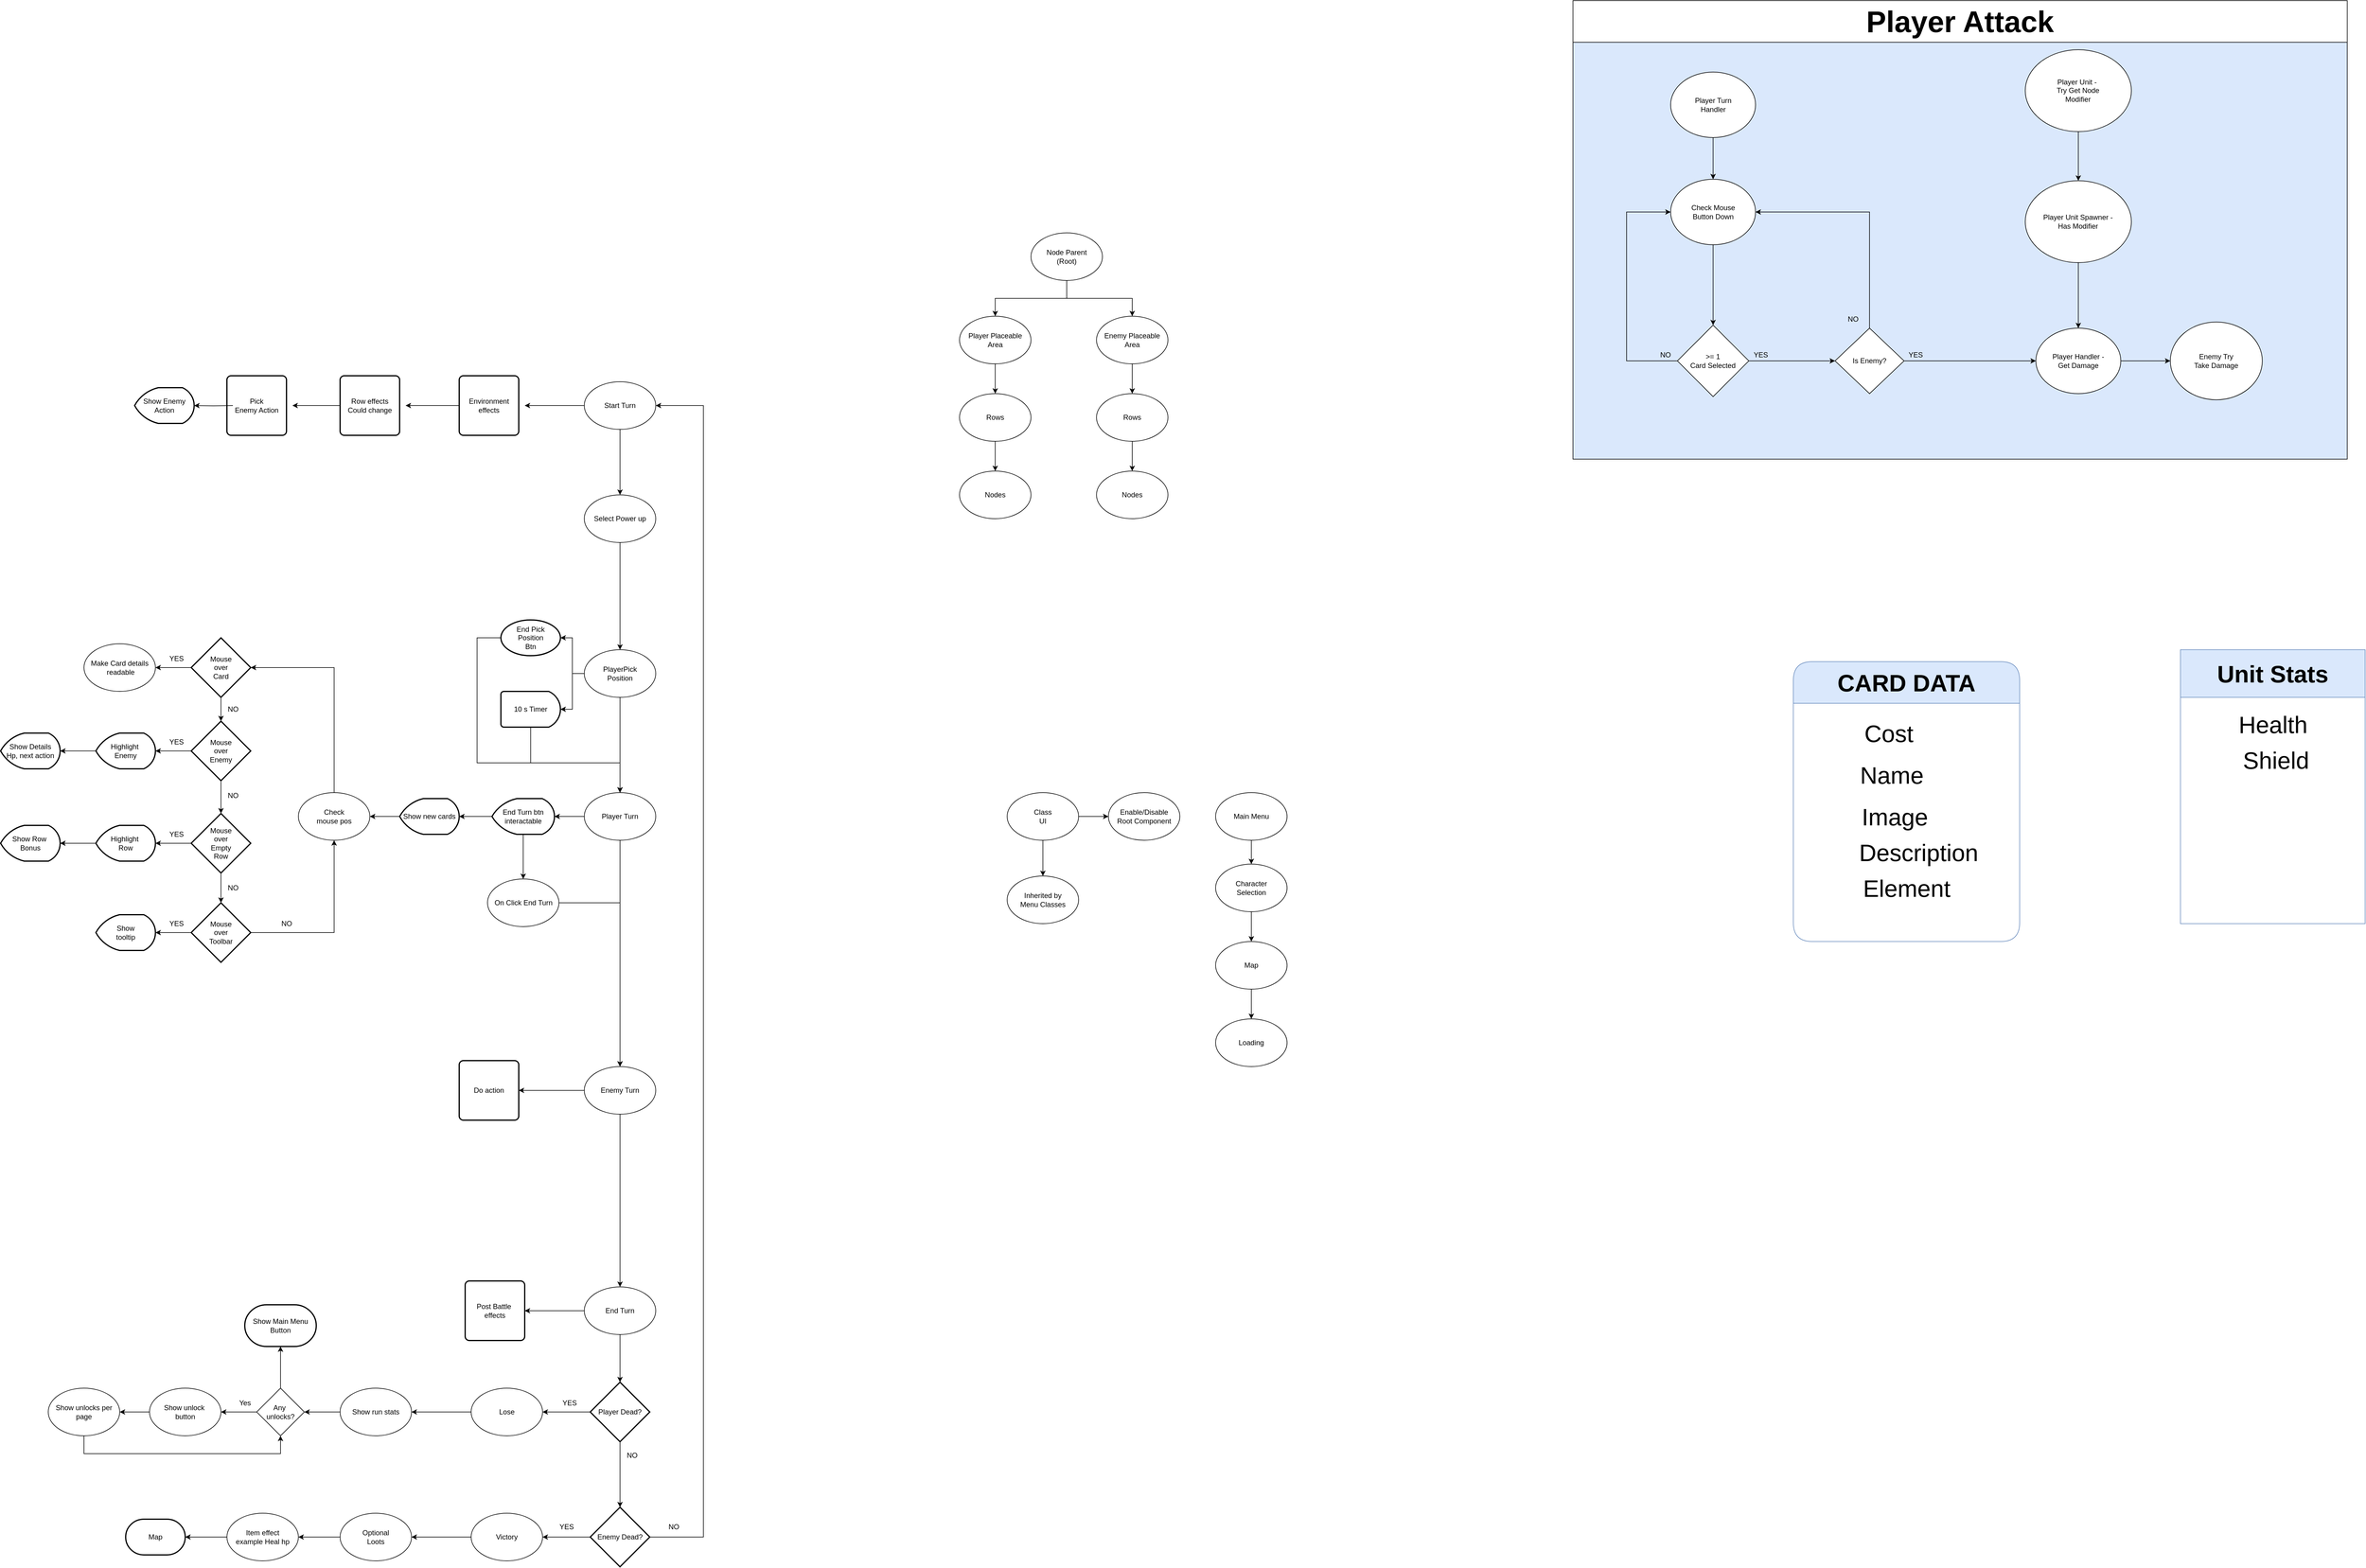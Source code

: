 <mxfile version="26.2.9">
  <diagram name="Page-1" id="uYaT6Kv0SU_o9kPGwDmr">
    <mxGraphModel dx="2922" dy="3272" grid="1" gridSize="10" guides="1" tooltips="1" connect="1" arrows="1" fold="1" page="1" pageScale="1" pageWidth="850" pageHeight="1100" math="0" shadow="0">
      <root>
        <mxCell id="0" />
        <mxCell id="1" parent="0" />
        <mxCell id="bbZ6ZN18grUARAi-AjBU-4" style="edgeStyle=orthogonalEdgeStyle;rounded=0;orthogonalLoop=1;jettySize=auto;html=1;entryX=0.5;entryY=0;entryDx=0;entryDy=0;" parent="1" source="OS3mKAPkZy1OICuxcwNQ-1" target="OS3mKAPkZy1OICuxcwNQ-2" edge="1">
          <mxGeometry relative="1" as="geometry" />
        </mxCell>
        <mxCell id="OS3mKAPkZy1OICuxcwNQ-1" value="Select Power up" style="ellipse;whiteSpace=wrap;html=1;" parent="1" vertex="1">
          <mxGeometry x="230" y="-440" width="120" height="80" as="geometry" />
        </mxCell>
        <mxCell id="bbZ6ZN18grUARAi-AjBU-2" style="edgeStyle=orthogonalEdgeStyle;rounded=0;orthogonalLoop=1;jettySize=auto;html=1;" parent="1" source="OS3mKAPkZy1OICuxcwNQ-2" target="OS3mKAPkZy1OICuxcwNQ-5" edge="1">
          <mxGeometry relative="1" as="geometry" />
        </mxCell>
        <mxCell id="OS3mKAPkZy1OICuxcwNQ-2" value="PlayerPick&lt;div&gt;Position&lt;/div&gt;" style="ellipse;whiteSpace=wrap;html=1;" parent="1" vertex="1">
          <mxGeometry x="230" y="-180" width="120" height="80" as="geometry" />
        </mxCell>
        <mxCell id="t4_ijsETieM0t6LIqUsj-41" style="edgeStyle=orthogonalEdgeStyle;rounded=0;orthogonalLoop=1;jettySize=auto;html=1;entryX=1;entryY=0.5;entryDx=0;entryDy=0;" parent="1" source="OS3mKAPkZy1OICuxcwNQ-4" edge="1">
          <mxGeometry relative="1" as="geometry">
            <mxPoint x="130" y="-590" as="targetPoint" />
          </mxGeometry>
        </mxCell>
        <mxCell id="t4_ijsETieM0t6LIqUsj-69" style="edgeStyle=orthogonalEdgeStyle;rounded=0;orthogonalLoop=1;jettySize=auto;html=1;entryX=0.5;entryY=0;entryDx=0;entryDy=0;" parent="1" source="OS3mKAPkZy1OICuxcwNQ-4" target="OS3mKAPkZy1OICuxcwNQ-1" edge="1">
          <mxGeometry relative="1" as="geometry" />
        </mxCell>
        <mxCell id="OS3mKAPkZy1OICuxcwNQ-4" value="Start Turn" style="ellipse;whiteSpace=wrap;html=1;" parent="1" vertex="1">
          <mxGeometry x="230" y="-630" width="120" height="80" as="geometry" />
        </mxCell>
        <mxCell id="OS3mKAPkZy1OICuxcwNQ-9" style="edgeStyle=orthogonalEdgeStyle;rounded=0;orthogonalLoop=1;jettySize=auto;html=1;entryX=0.5;entryY=0;entryDx=0;entryDy=0;" parent="1" source="OS3mKAPkZy1OICuxcwNQ-5" target="OS3mKAPkZy1OICuxcwNQ-8" edge="1">
          <mxGeometry relative="1" as="geometry" />
        </mxCell>
        <mxCell id="OS3mKAPkZy1OICuxcwNQ-5" value="Player Turn" style="ellipse;whiteSpace=wrap;html=1;" parent="1" vertex="1">
          <mxGeometry x="230" y="60" width="120" height="80" as="geometry" />
        </mxCell>
        <mxCell id="OS3mKAPkZy1OICuxcwNQ-11" style="edgeStyle=orthogonalEdgeStyle;rounded=0;orthogonalLoop=1;jettySize=auto;html=1;entryX=0.5;entryY=0;entryDx=0;entryDy=0;" parent="1" source="OS3mKAPkZy1OICuxcwNQ-8" target="OS3mKAPkZy1OICuxcwNQ-10" edge="1">
          <mxGeometry relative="1" as="geometry" />
        </mxCell>
        <mxCell id="t4_ijsETieM0t6LIqUsj-39" style="edgeStyle=orthogonalEdgeStyle;rounded=0;orthogonalLoop=1;jettySize=auto;html=1;entryX=1;entryY=0.5;entryDx=0;entryDy=0;" parent="1" source="OS3mKAPkZy1OICuxcwNQ-8" target="t4_ijsETieM0t6LIqUsj-38" edge="1">
          <mxGeometry relative="1" as="geometry" />
        </mxCell>
        <mxCell id="OS3mKAPkZy1OICuxcwNQ-8" value="Enemy Turn" style="ellipse;whiteSpace=wrap;html=1;" parent="1" vertex="1">
          <mxGeometry x="230" y="520" width="120" height="80" as="geometry" />
        </mxCell>
        <mxCell id="OS3mKAPkZy1OICuxcwNQ-13" style="edgeStyle=orthogonalEdgeStyle;rounded=0;orthogonalLoop=1;jettySize=auto;html=1;" parent="1" source="OS3mKAPkZy1OICuxcwNQ-10" target="OS3mKAPkZy1OICuxcwNQ-12" edge="1">
          <mxGeometry relative="1" as="geometry" />
        </mxCell>
        <mxCell id="t4_ijsETieM0t6LIqUsj-37" style="edgeStyle=orthogonalEdgeStyle;rounded=0;orthogonalLoop=1;jettySize=auto;html=1;" parent="1" source="OS3mKAPkZy1OICuxcwNQ-10" target="t4_ijsETieM0t6LIqUsj-36" edge="1">
          <mxGeometry relative="1" as="geometry" />
        </mxCell>
        <mxCell id="OS3mKAPkZy1OICuxcwNQ-10" value="End Turn" style="ellipse;whiteSpace=wrap;html=1;" parent="1" vertex="1">
          <mxGeometry x="230" y="890" width="120" height="80" as="geometry" />
        </mxCell>
        <mxCell id="OS3mKAPkZy1OICuxcwNQ-15" style="edgeStyle=orthogonalEdgeStyle;rounded=0;orthogonalLoop=1;jettySize=auto;html=1;" parent="1" source="OS3mKAPkZy1OICuxcwNQ-12" target="OS3mKAPkZy1OICuxcwNQ-14" edge="1">
          <mxGeometry relative="1" as="geometry" />
        </mxCell>
        <mxCell id="OS3mKAPkZy1OICuxcwNQ-12" value="Player Dead?" style="strokeWidth=2;html=1;shape=mxgraph.flowchart.decision;whiteSpace=wrap;" parent="1" vertex="1">
          <mxGeometry x="240" y="1050" width="100" height="100" as="geometry" />
        </mxCell>
        <mxCell id="QmYlwwuaD85ARAM7p4Gj-2" style="edgeStyle=orthogonalEdgeStyle;rounded=0;orthogonalLoop=1;jettySize=auto;html=1;entryX=1;entryY=0.5;entryDx=0;entryDy=0;" parent="1" source="OS3mKAPkZy1OICuxcwNQ-14" target="QmYlwwuaD85ARAM7p4Gj-1" edge="1">
          <mxGeometry relative="1" as="geometry" />
        </mxCell>
        <mxCell id="OS3mKAPkZy1OICuxcwNQ-14" value="Lose" style="ellipse;whiteSpace=wrap;html=1;" parent="1" vertex="1">
          <mxGeometry x="40" y="1060" width="120" height="80" as="geometry" />
        </mxCell>
        <mxCell id="OS3mKAPkZy1OICuxcwNQ-16" value="YES" style="text;html=1;align=center;verticalAlign=middle;resizable=0;points=[];autosize=1;strokeColor=none;fillColor=none;" parent="1" vertex="1">
          <mxGeometry x="180" y="1070" width="50" height="30" as="geometry" />
        </mxCell>
        <mxCell id="OS3mKAPkZy1OICuxcwNQ-20" style="edgeStyle=orthogonalEdgeStyle;rounded=0;orthogonalLoop=1;jettySize=auto;html=1;exitX=0;exitY=0.5;exitDx=0;exitDy=0;exitPerimeter=0;entryX=1;entryY=0.5;entryDx=0;entryDy=0;" parent="1" source="OS3mKAPkZy1OICuxcwNQ-18" target="OS3mKAPkZy1OICuxcwNQ-19" edge="1">
          <mxGeometry relative="1" as="geometry" />
        </mxCell>
        <mxCell id="bbZ6ZN18grUARAi-AjBU-6" style="edgeStyle=orthogonalEdgeStyle;rounded=0;orthogonalLoop=1;jettySize=auto;html=1;entryX=1;entryY=0.5;entryDx=0;entryDy=0;" parent="1" source="OS3mKAPkZy1OICuxcwNQ-18" target="OS3mKAPkZy1OICuxcwNQ-4" edge="1">
          <mxGeometry relative="1" as="geometry">
            <Array as="points">
              <mxPoint x="430" y="1310" />
              <mxPoint x="430" y="-590" />
            </Array>
          </mxGeometry>
        </mxCell>
        <mxCell id="OS3mKAPkZy1OICuxcwNQ-18" value="Enemy Dead?" style="strokeWidth=2;html=1;shape=mxgraph.flowchart.decision;whiteSpace=wrap;" parent="1" vertex="1">
          <mxGeometry x="240" y="1260" width="100" height="100" as="geometry" />
        </mxCell>
        <mxCell id="id3f2C6Toix-JOWdeI2l-3" style="edgeStyle=orthogonalEdgeStyle;rounded=0;orthogonalLoop=1;jettySize=auto;html=1;entryX=1;entryY=0.5;entryDx=0;entryDy=0;" parent="1" source="OS3mKAPkZy1OICuxcwNQ-19" target="id3f2C6Toix-JOWdeI2l-1" edge="1">
          <mxGeometry relative="1" as="geometry" />
        </mxCell>
        <mxCell id="OS3mKAPkZy1OICuxcwNQ-19" value="Victory" style="ellipse;whiteSpace=wrap;html=1;" parent="1" vertex="1">
          <mxGeometry x="40" y="1270" width="120" height="80" as="geometry" />
        </mxCell>
        <mxCell id="OS3mKAPkZy1OICuxcwNQ-21" value="YES" style="text;html=1;align=center;verticalAlign=middle;resizable=0;points=[];autosize=1;strokeColor=none;fillColor=none;" parent="1" vertex="1">
          <mxGeometry x="175" y="1278" width="50" height="30" as="geometry" />
        </mxCell>
        <mxCell id="OS3mKAPkZy1OICuxcwNQ-22" style="edgeStyle=orthogonalEdgeStyle;rounded=0;orthogonalLoop=1;jettySize=auto;html=1;entryX=0.5;entryY=0;entryDx=0;entryDy=0;entryPerimeter=0;" parent="1" source="OS3mKAPkZy1OICuxcwNQ-12" target="OS3mKAPkZy1OICuxcwNQ-18" edge="1">
          <mxGeometry relative="1" as="geometry" />
        </mxCell>
        <mxCell id="OS3mKAPkZy1OICuxcwNQ-23" value="NO" style="text;html=1;align=center;verticalAlign=middle;resizable=0;points=[];autosize=1;strokeColor=none;fillColor=none;" parent="1" vertex="1">
          <mxGeometry x="290" y="1158" width="40" height="30" as="geometry" />
        </mxCell>
        <mxCell id="OS3mKAPkZy1OICuxcwNQ-25" value="NO" style="text;html=1;align=center;verticalAlign=middle;resizable=0;points=[];autosize=1;strokeColor=none;fillColor=none;" parent="1" vertex="1">
          <mxGeometry x="360" y="1278" width="40" height="30" as="geometry" />
        </mxCell>
        <mxCell id="QmYlwwuaD85ARAM7p4Gj-4" style="edgeStyle=orthogonalEdgeStyle;rounded=0;orthogonalLoop=1;jettySize=auto;html=1;entryX=1;entryY=0.5;entryDx=0;entryDy=0;" parent="1" source="QmYlwwuaD85ARAM7p4Gj-1" target="QmYlwwuaD85ARAM7p4Gj-3" edge="1">
          <mxGeometry relative="1" as="geometry" />
        </mxCell>
        <mxCell id="QmYlwwuaD85ARAM7p4Gj-1" value="Show run stats" style="ellipse;whiteSpace=wrap;html=1;" parent="1" vertex="1">
          <mxGeometry x="-180" y="1060" width="120" height="80" as="geometry" />
        </mxCell>
        <mxCell id="QmYlwwuaD85ARAM7p4Gj-9" style="edgeStyle=orthogonalEdgeStyle;rounded=0;orthogonalLoop=1;jettySize=auto;html=1;entryX=1;entryY=0.5;entryDx=0;entryDy=0;" parent="1" source="QmYlwwuaD85ARAM7p4Gj-3" target="QmYlwwuaD85ARAM7p4Gj-8" edge="1">
          <mxGeometry relative="1" as="geometry" />
        </mxCell>
        <mxCell id="QmYlwwuaD85ARAM7p4Gj-3" value="Any&amp;nbsp;&lt;div&gt;unlocks?&lt;/div&gt;" style="rhombus;whiteSpace=wrap;html=1;" parent="1" vertex="1">
          <mxGeometry x="-320" y="1060" width="80" height="80" as="geometry" />
        </mxCell>
        <mxCell id="QmYlwwuaD85ARAM7p4Gj-11" style="edgeStyle=orthogonalEdgeStyle;rounded=0;orthogonalLoop=1;jettySize=auto;html=1;" parent="1" source="QmYlwwuaD85ARAM7p4Gj-8" target="QmYlwwuaD85ARAM7p4Gj-10" edge="1">
          <mxGeometry relative="1" as="geometry" />
        </mxCell>
        <mxCell id="QmYlwwuaD85ARAM7p4Gj-8" value="Show unlock&amp;nbsp;&lt;div&gt;button&lt;/div&gt;" style="ellipse;whiteSpace=wrap;html=1;" parent="1" vertex="1">
          <mxGeometry x="-500" y="1060" width="120" height="80" as="geometry" />
        </mxCell>
        <mxCell id="QmYlwwuaD85ARAM7p4Gj-12" style="edgeStyle=orthogonalEdgeStyle;rounded=0;orthogonalLoop=1;jettySize=auto;html=1;entryX=0.5;entryY=1;entryDx=0;entryDy=0;" parent="1" source="QmYlwwuaD85ARAM7p4Gj-10" target="QmYlwwuaD85ARAM7p4Gj-3" edge="1">
          <mxGeometry relative="1" as="geometry">
            <Array as="points">
              <mxPoint x="-610" y="1170" />
              <mxPoint x="-280" y="1170" />
            </Array>
          </mxGeometry>
        </mxCell>
        <mxCell id="QmYlwwuaD85ARAM7p4Gj-10" value="Show unlocks per page" style="ellipse;whiteSpace=wrap;html=1;" parent="1" vertex="1">
          <mxGeometry x="-670" y="1060" width="120" height="80" as="geometry" />
        </mxCell>
        <mxCell id="QmYlwwuaD85ARAM7p4Gj-13" value="Yes" style="text;html=1;align=center;verticalAlign=middle;resizable=0;points=[];autosize=1;strokeColor=none;fillColor=none;" parent="1" vertex="1">
          <mxGeometry x="-360" y="1070" width="40" height="30" as="geometry" />
        </mxCell>
        <mxCell id="bbZ6ZN18grUARAi-AjBU-9" value="Map" style="strokeWidth=2;html=1;shape=mxgraph.flowchart.terminator;whiteSpace=wrap;" parent="1" vertex="1">
          <mxGeometry x="-540" y="1280" width="100" height="60" as="geometry" />
        </mxCell>
        <mxCell id="bbZ6ZN18grUARAi-AjBU-11" value="Show Main Menu Button" style="strokeWidth=2;html=1;shape=mxgraph.flowchart.terminator;whiteSpace=wrap;" parent="1" vertex="1">
          <mxGeometry x="-340" y="920" width="120" height="70" as="geometry" />
        </mxCell>
        <mxCell id="bbZ6ZN18grUARAi-AjBU-12" style="edgeStyle=orthogonalEdgeStyle;rounded=0;orthogonalLoop=1;jettySize=auto;html=1;entryX=0.5;entryY=1;entryDx=0;entryDy=0;entryPerimeter=0;" parent="1" source="QmYlwwuaD85ARAM7p4Gj-3" target="bbZ6ZN18grUARAi-AjBU-11" edge="1">
          <mxGeometry relative="1" as="geometry" />
        </mxCell>
        <mxCell id="id3f2C6Toix-JOWdeI2l-5" style="edgeStyle=orthogonalEdgeStyle;rounded=0;orthogonalLoop=1;jettySize=auto;html=1;entryX=1;entryY=0.5;entryDx=0;entryDy=0;" parent="1" source="id3f2C6Toix-JOWdeI2l-1" target="id3f2C6Toix-JOWdeI2l-4" edge="1">
          <mxGeometry relative="1" as="geometry" />
        </mxCell>
        <mxCell id="id3f2C6Toix-JOWdeI2l-1" value="Optional&lt;div&gt;Loots&lt;/div&gt;" style="ellipse;whiteSpace=wrap;html=1;" parent="1" vertex="1">
          <mxGeometry x="-180" y="1270" width="120" height="80" as="geometry" />
        </mxCell>
        <mxCell id="id3f2C6Toix-JOWdeI2l-4" value="Item effect&lt;div&gt;example Heal hp&lt;/div&gt;" style="ellipse;whiteSpace=wrap;html=1;" parent="1" vertex="1">
          <mxGeometry x="-370" y="1270" width="120" height="80" as="geometry" />
        </mxCell>
        <mxCell id="id3f2C6Toix-JOWdeI2l-6" style="edgeStyle=orthogonalEdgeStyle;rounded=0;orthogonalLoop=1;jettySize=auto;html=1;entryX=1;entryY=0.5;entryDx=0;entryDy=0;entryPerimeter=0;" parent="1" source="id3f2C6Toix-JOWdeI2l-4" target="bbZ6ZN18grUARAi-AjBU-9" edge="1">
          <mxGeometry relative="1" as="geometry" />
        </mxCell>
        <mxCell id="t4_ijsETieM0t6LIqUsj-3" style="edgeStyle=orthogonalEdgeStyle;rounded=0;orthogonalLoop=1;jettySize=auto;html=1;" parent="1" source="t4_ijsETieM0t6LIqUsj-1" target="t4_ijsETieM0t6LIqUsj-2" edge="1">
          <mxGeometry relative="1" as="geometry" />
        </mxCell>
        <mxCell id="t4_ijsETieM0t6LIqUsj-5" style="edgeStyle=orthogonalEdgeStyle;rounded=0;orthogonalLoop=1;jettySize=auto;html=1;" parent="1" source="t4_ijsETieM0t6LIqUsj-1" target="t4_ijsETieM0t6LIqUsj-4" edge="1">
          <mxGeometry relative="1" as="geometry" />
        </mxCell>
        <mxCell id="t4_ijsETieM0t6LIqUsj-1" value="&lt;div&gt;Class&lt;/div&gt;UI" style="ellipse;whiteSpace=wrap;html=1;" parent="1" vertex="1">
          <mxGeometry x="940" y="60" width="120" height="80" as="geometry" />
        </mxCell>
        <mxCell id="t4_ijsETieM0t6LIqUsj-2" value="Enable/Disable&lt;div&gt;Root Component&lt;/div&gt;" style="ellipse;whiteSpace=wrap;html=1;" parent="1" vertex="1">
          <mxGeometry x="1110" y="60" width="120" height="80" as="geometry" />
        </mxCell>
        <mxCell id="t4_ijsETieM0t6LIqUsj-4" value="Inherited by&lt;div&gt;Menu Classes&lt;/div&gt;" style="ellipse;whiteSpace=wrap;html=1;" parent="1" vertex="1">
          <mxGeometry x="940" y="200" width="120" height="80" as="geometry" />
        </mxCell>
        <mxCell id="t4_ijsETieM0t6LIqUsj-9" style="edgeStyle=orthogonalEdgeStyle;rounded=0;orthogonalLoop=1;jettySize=auto;html=1;entryX=0.5;entryY=0;entryDx=0;entryDy=0;" parent="1" source="t4_ijsETieM0t6LIqUsj-6" target="t4_ijsETieM0t6LIqUsj-7" edge="1">
          <mxGeometry relative="1" as="geometry" />
        </mxCell>
        <mxCell id="t4_ijsETieM0t6LIqUsj-6" value="Main Menu" style="ellipse;whiteSpace=wrap;html=1;" parent="1" vertex="1">
          <mxGeometry x="1290" y="60" width="120" height="80" as="geometry" />
        </mxCell>
        <mxCell id="t4_ijsETieM0t6LIqUsj-10" style="edgeStyle=orthogonalEdgeStyle;rounded=0;orthogonalLoop=1;jettySize=auto;html=1;entryX=0.5;entryY=0;entryDx=0;entryDy=0;" parent="1" source="t4_ijsETieM0t6LIqUsj-7" target="t4_ijsETieM0t6LIqUsj-8" edge="1">
          <mxGeometry relative="1" as="geometry" />
        </mxCell>
        <mxCell id="t4_ijsETieM0t6LIqUsj-7" value="Character&lt;div&gt;Selection&lt;/div&gt;" style="ellipse;whiteSpace=wrap;html=1;" parent="1" vertex="1">
          <mxGeometry x="1290" y="180" width="120" height="80" as="geometry" />
        </mxCell>
        <mxCell id="t4_ijsETieM0t6LIqUsj-12" style="edgeStyle=orthogonalEdgeStyle;rounded=0;orthogonalLoop=1;jettySize=auto;html=1;entryX=0.5;entryY=0;entryDx=0;entryDy=0;" parent="1" source="t4_ijsETieM0t6LIqUsj-8" target="t4_ijsETieM0t6LIqUsj-11" edge="1">
          <mxGeometry relative="1" as="geometry" />
        </mxCell>
        <mxCell id="t4_ijsETieM0t6LIqUsj-8" value="Map" style="ellipse;whiteSpace=wrap;html=1;" parent="1" vertex="1">
          <mxGeometry x="1290" y="310" width="120" height="80" as="geometry" />
        </mxCell>
        <mxCell id="t4_ijsETieM0t6LIqUsj-11" value="Loading" style="ellipse;whiteSpace=wrap;html=1;" parent="1" vertex="1">
          <mxGeometry x="1290" y="440" width="120" height="80" as="geometry" />
        </mxCell>
        <mxCell id="t4_ijsETieM0t6LIqUsj-36" value="Post Battle&amp;nbsp;&lt;div&gt;effects&lt;/div&gt;" style="rounded=1;whiteSpace=wrap;html=1;absoluteArcSize=1;arcSize=14;strokeWidth=2;" parent="1" vertex="1">
          <mxGeometry x="30" y="880" width="100" height="100" as="geometry" />
        </mxCell>
        <mxCell id="t4_ijsETieM0t6LIqUsj-38" value="Do action" style="rounded=1;whiteSpace=wrap;html=1;absoluteArcSize=1;arcSize=14;strokeWidth=2;" parent="1" vertex="1">
          <mxGeometry x="20" y="510" width="100" height="100" as="geometry" />
        </mxCell>
        <mxCell id="t4_ijsETieM0t6LIqUsj-43" style="edgeStyle=orthogonalEdgeStyle;rounded=0;orthogonalLoop=1;jettySize=auto;html=1;entryX=1;entryY=0.5;entryDx=0;entryDy=0;" parent="1" edge="1">
          <mxGeometry relative="1" as="geometry">
            <mxPoint x="30" y="-590" as="sourcePoint" />
            <mxPoint x="-70" y="-590" as="targetPoint" />
          </mxGeometry>
        </mxCell>
        <mxCell id="t4_ijsETieM0t6LIqUsj-40" value="Environment effects" style="rounded=1;whiteSpace=wrap;html=1;absoluteArcSize=1;arcSize=14;strokeWidth=2;" parent="1" vertex="1">
          <mxGeometry x="20" y="-640" width="100" height="100" as="geometry" />
        </mxCell>
        <mxCell id="t4_ijsETieM0t6LIqUsj-45" style="edgeStyle=orthogonalEdgeStyle;rounded=0;orthogonalLoop=1;jettySize=auto;html=1;entryX=1;entryY=0.5;entryDx=0;entryDy=0;" parent="1" edge="1">
          <mxGeometry relative="1" as="geometry">
            <mxPoint x="-170" y="-590" as="sourcePoint" />
            <mxPoint x="-260" y="-590" as="targetPoint" />
          </mxGeometry>
        </mxCell>
        <mxCell id="t4_ijsETieM0t6LIqUsj-42" value="Row effects&lt;div&gt;Could change&lt;/div&gt;" style="rounded=1;whiteSpace=wrap;html=1;absoluteArcSize=1;arcSize=14;strokeWidth=2;" parent="1" vertex="1">
          <mxGeometry x="-180" y="-640" width="100" height="100" as="geometry" />
        </mxCell>
        <mxCell id="t4_ijsETieM0t6LIqUsj-44" value="&lt;div&gt;Pick&lt;/div&gt;Enemy Action" style="rounded=1;whiteSpace=wrap;html=1;absoluteArcSize=1;arcSize=14;strokeWidth=2;" parent="1" vertex="1">
          <mxGeometry x="-370" y="-640" width="100" height="100" as="geometry" />
        </mxCell>
        <mxCell id="t4_ijsETieM0t6LIqUsj-46" value="Show Enemy&lt;div&gt;Action&lt;/div&gt;" style="strokeWidth=2;html=1;shape=mxgraph.flowchart.display;whiteSpace=wrap;" parent="1" vertex="1">
          <mxGeometry x="-525" y="-620" width="100" height="60" as="geometry" />
        </mxCell>
        <mxCell id="t4_ijsETieM0t6LIqUsj-48" style="edgeStyle=orthogonalEdgeStyle;rounded=0;orthogonalLoop=1;jettySize=auto;html=1;entryX=1;entryY=0.5;entryDx=0;entryDy=0;entryPerimeter=0;" parent="1" target="t4_ijsETieM0t6LIqUsj-46" edge="1">
          <mxGeometry relative="1" as="geometry">
            <mxPoint x="-360" y="-590" as="sourcePoint" />
          </mxGeometry>
        </mxCell>
        <mxCell id="t4_ijsETieM0t6LIqUsj-59" style="edgeStyle=orthogonalEdgeStyle;rounded=0;orthogonalLoop=1;jettySize=auto;html=1;entryX=0.5;entryY=0;entryDx=0;entryDy=0;" parent="1" source="t4_ijsETieM0t6LIqUsj-49" target="OS3mKAPkZy1OICuxcwNQ-5" edge="1">
          <mxGeometry relative="1" as="geometry">
            <Array as="points">
              <mxPoint x="140" y="10" />
              <mxPoint x="290" y="10" />
            </Array>
          </mxGeometry>
        </mxCell>
        <mxCell id="t4_ijsETieM0t6LIqUsj-49" value="10 s Timer" style="strokeWidth=2;html=1;shape=mxgraph.flowchart.delay;whiteSpace=wrap;" parent="1" vertex="1">
          <mxGeometry x="90" y="-110" width="100" height="60" as="geometry" />
        </mxCell>
        <mxCell id="t4_ijsETieM0t6LIqUsj-50" style="edgeStyle=orthogonalEdgeStyle;rounded=0;orthogonalLoop=1;jettySize=auto;html=1;entryX=1;entryY=0.5;entryDx=0;entryDy=0;entryPerimeter=0;" parent="1" source="OS3mKAPkZy1OICuxcwNQ-2" target="t4_ijsETieM0t6LIqUsj-49" edge="1">
          <mxGeometry relative="1" as="geometry" />
        </mxCell>
        <mxCell id="t4_ijsETieM0t6LIqUsj-62" style="edgeStyle=orthogonalEdgeStyle;rounded=0;orthogonalLoop=1;jettySize=auto;html=1;entryX=0.5;entryY=0;entryDx=0;entryDy=0;" parent="1" source="t4_ijsETieM0t6LIqUsj-60" target="OS3mKAPkZy1OICuxcwNQ-5" edge="1">
          <mxGeometry relative="1" as="geometry">
            <Array as="points">
              <mxPoint x="50" y="-200" />
              <mxPoint x="50" y="10" />
              <mxPoint x="290" y="10" />
            </Array>
          </mxGeometry>
        </mxCell>
        <mxCell id="t4_ijsETieM0t6LIqUsj-60" value="End Pick&lt;div&gt;Position&lt;/div&gt;&lt;div&gt;Btn&lt;/div&gt;" style="strokeWidth=2;html=1;shape=mxgraph.flowchart.start_1;whiteSpace=wrap;" parent="1" vertex="1">
          <mxGeometry x="90" y="-230" width="100" height="60" as="geometry" />
        </mxCell>
        <mxCell id="t4_ijsETieM0t6LIqUsj-61" style="edgeStyle=orthogonalEdgeStyle;rounded=0;orthogonalLoop=1;jettySize=auto;html=1;entryX=1;entryY=0.5;entryDx=0;entryDy=0;entryPerimeter=0;" parent="1" source="OS3mKAPkZy1OICuxcwNQ-2" target="t4_ijsETieM0t6LIqUsj-60" edge="1">
          <mxGeometry relative="1" as="geometry" />
        </mxCell>
        <mxCell id="t4_ijsETieM0t6LIqUsj-110" style="edgeStyle=orthogonalEdgeStyle;rounded=0;orthogonalLoop=1;jettySize=auto;html=1;entryX=0.5;entryY=0;entryDx=0;entryDy=0;" parent="1" source="t4_ijsETieM0t6LIqUsj-63" target="t4_ijsETieM0t6LIqUsj-109" edge="1">
          <mxGeometry relative="1" as="geometry" />
        </mxCell>
        <mxCell id="t4_ijsETieM0t6LIqUsj-63" value="End Turn btn&lt;div&gt;interactable&lt;/div&gt;" style="strokeWidth=2;html=1;shape=mxgraph.flowchart.display;whiteSpace=wrap;" parent="1" vertex="1">
          <mxGeometry x="75" y="70" width="105" height="60" as="geometry" />
        </mxCell>
        <mxCell id="t4_ijsETieM0t6LIqUsj-64" style="edgeStyle=orthogonalEdgeStyle;rounded=0;orthogonalLoop=1;jettySize=auto;html=1;entryX=1;entryY=0.5;entryDx=0;entryDy=0;entryPerimeter=0;" parent="1" source="OS3mKAPkZy1OICuxcwNQ-5" target="t4_ijsETieM0t6LIqUsj-63" edge="1">
          <mxGeometry relative="1" as="geometry" />
        </mxCell>
        <mxCell id="t4_ijsETieM0t6LIqUsj-70" style="edgeStyle=orthogonalEdgeStyle;rounded=0;orthogonalLoop=1;jettySize=auto;html=1;entryX=1;entryY=0.5;entryDx=0;entryDy=0;" parent="1" source="t4_ijsETieM0t6LIqUsj-65" target="t4_ijsETieM0t6LIqUsj-68" edge="1">
          <mxGeometry relative="1" as="geometry" />
        </mxCell>
        <mxCell id="t4_ijsETieM0t6LIqUsj-65" value="Show new cards" style="strokeWidth=2;html=1;shape=mxgraph.flowchart.display;whiteSpace=wrap;" parent="1" vertex="1">
          <mxGeometry x="-80" y="70" width="100" height="60" as="geometry" />
        </mxCell>
        <mxCell id="t4_ijsETieM0t6LIqUsj-66" style="edgeStyle=orthogonalEdgeStyle;rounded=0;orthogonalLoop=1;jettySize=auto;html=1;entryX=1;entryY=0.5;entryDx=0;entryDy=0;entryPerimeter=0;" parent="1" source="t4_ijsETieM0t6LIqUsj-63" target="t4_ijsETieM0t6LIqUsj-65" edge="1">
          <mxGeometry relative="1" as="geometry" />
        </mxCell>
        <mxCell id="t4_ijsETieM0t6LIqUsj-68" value="&lt;div&gt;&lt;span style=&quot;background-color: transparent; color: light-dark(rgb(0, 0, 0), rgb(255, 255, 255));&quot;&gt;Check&lt;/span&gt;&lt;/div&gt;&lt;div&gt;mouse pos&lt;/div&gt;" style="ellipse;whiteSpace=wrap;html=1;" parent="1" vertex="1">
          <mxGeometry x="-250" y="60" width="120" height="80" as="geometry" />
        </mxCell>
        <mxCell id="t4_ijsETieM0t6LIqUsj-76" style="edgeStyle=orthogonalEdgeStyle;rounded=0;orthogonalLoop=1;jettySize=auto;html=1;entryX=1;entryY=0.5;entryDx=0;entryDy=0;" parent="1" source="t4_ijsETieM0t6LIqUsj-71" target="t4_ijsETieM0t6LIqUsj-73" edge="1">
          <mxGeometry relative="1" as="geometry" />
        </mxCell>
        <mxCell id="t4_ijsETieM0t6LIqUsj-71" value="Mouse&lt;div&gt;over&lt;/div&gt;&lt;div&gt;Card&lt;/div&gt;" style="strokeWidth=2;html=1;shape=mxgraph.flowchart.decision;whiteSpace=wrap;" parent="1" vertex="1">
          <mxGeometry x="-430" y="-200" width="100" height="100" as="geometry" />
        </mxCell>
        <mxCell id="t4_ijsETieM0t6LIqUsj-73" value="Make Card details&lt;br&gt;&lt;div&gt;&amp;nbsp;readable&lt;/div&gt;" style="ellipse;whiteSpace=wrap;html=1;" parent="1" vertex="1">
          <mxGeometry x="-610" y="-190" width="120" height="80" as="geometry" />
        </mxCell>
        <mxCell id="t4_ijsETieM0t6LIqUsj-75" value="YES" style="text;html=1;align=center;verticalAlign=middle;resizable=0;points=[];autosize=1;strokeColor=none;fillColor=none;" parent="1" vertex="1">
          <mxGeometry x="-480" y="-180" width="50" height="30" as="geometry" />
        </mxCell>
        <mxCell id="t4_ijsETieM0t6LIqUsj-78" value="Mouse&lt;div&gt;over&lt;/div&gt;&lt;div&gt;Enemy&lt;/div&gt;" style="strokeWidth=2;html=1;shape=mxgraph.flowchart.decision;whiteSpace=wrap;" parent="1" vertex="1">
          <mxGeometry x="-430" y="-60" width="100" height="100" as="geometry" />
        </mxCell>
        <mxCell id="t4_ijsETieM0t6LIqUsj-79" style="edgeStyle=orthogonalEdgeStyle;rounded=0;orthogonalLoop=1;jettySize=auto;html=1;entryX=0.5;entryY=0;entryDx=0;entryDy=0;entryPerimeter=0;" parent="1" source="t4_ijsETieM0t6LIqUsj-71" target="t4_ijsETieM0t6LIqUsj-78" edge="1">
          <mxGeometry relative="1" as="geometry" />
        </mxCell>
        <mxCell id="t4_ijsETieM0t6LIqUsj-80" value="NO" style="text;html=1;align=center;verticalAlign=middle;resizable=0;points=[];autosize=1;strokeColor=none;fillColor=none;" parent="1" vertex="1">
          <mxGeometry x="-380" y="-95" width="40" height="30" as="geometry" />
        </mxCell>
        <mxCell id="t4_ijsETieM0t6LIqUsj-83" value="Highlight&amp;nbsp;&lt;div&gt;Enemy&lt;/div&gt;" style="strokeWidth=2;html=1;shape=mxgraph.flowchart.display;whiteSpace=wrap;" parent="1" vertex="1">
          <mxGeometry x="-590" y="-40" width="100" height="60" as="geometry" />
        </mxCell>
        <mxCell id="t4_ijsETieM0t6LIqUsj-84" style="edgeStyle=orthogonalEdgeStyle;rounded=0;orthogonalLoop=1;jettySize=auto;html=1;entryX=1;entryY=0.5;entryDx=0;entryDy=0;entryPerimeter=0;" parent="1" source="t4_ijsETieM0t6LIqUsj-78" target="t4_ijsETieM0t6LIqUsj-83" edge="1">
          <mxGeometry relative="1" as="geometry" />
        </mxCell>
        <mxCell id="t4_ijsETieM0t6LIqUsj-87" value="YES" style="text;html=1;align=center;verticalAlign=middle;resizable=0;points=[];autosize=1;strokeColor=none;fillColor=none;" parent="1" vertex="1">
          <mxGeometry x="-480" y="-40" width="50" height="30" as="geometry" />
        </mxCell>
        <mxCell id="t4_ijsETieM0t6LIqUsj-89" value="Mouse&lt;div&gt;over&lt;/div&gt;&lt;div&gt;Empty&lt;/div&gt;&lt;div&gt;Row&lt;/div&gt;" style="strokeWidth=2;html=1;shape=mxgraph.flowchart.decision;whiteSpace=wrap;" parent="1" vertex="1">
          <mxGeometry x="-430" y="95" width="100" height="100" as="geometry" />
        </mxCell>
        <mxCell id="t4_ijsETieM0t6LIqUsj-90" style="edgeStyle=orthogonalEdgeStyle;rounded=0;orthogonalLoop=1;jettySize=auto;html=1;entryX=0.5;entryY=0;entryDx=0;entryDy=0;entryPerimeter=0;" parent="1" source="t4_ijsETieM0t6LIqUsj-78" target="t4_ijsETieM0t6LIqUsj-89" edge="1">
          <mxGeometry relative="1" as="geometry" />
        </mxCell>
        <mxCell id="t4_ijsETieM0t6LIqUsj-91" value="NO" style="text;html=1;align=center;verticalAlign=middle;resizable=0;points=[];autosize=1;strokeColor=none;fillColor=none;" parent="1" vertex="1">
          <mxGeometry x="-380" y="50" width="40" height="30" as="geometry" />
        </mxCell>
        <mxCell id="t4_ijsETieM0t6LIqUsj-92" value="Highlight&amp;nbsp;&lt;div&gt;Row&lt;/div&gt;" style="strokeWidth=2;html=1;shape=mxgraph.flowchart.display;whiteSpace=wrap;" parent="1" vertex="1">
          <mxGeometry x="-590" y="115" width="100" height="60" as="geometry" />
        </mxCell>
        <mxCell id="t4_ijsETieM0t6LIqUsj-93" style="edgeStyle=orthogonalEdgeStyle;rounded=0;orthogonalLoop=1;jettySize=auto;html=1;entryX=1;entryY=0.5;entryDx=0;entryDy=0;entryPerimeter=0;" parent="1" source="t4_ijsETieM0t6LIqUsj-89" target="t4_ijsETieM0t6LIqUsj-92" edge="1">
          <mxGeometry relative="1" as="geometry" />
        </mxCell>
        <mxCell id="t4_ijsETieM0t6LIqUsj-94" value="Show Row&amp;nbsp;&lt;div&gt;Bonus&lt;/div&gt;" style="strokeWidth=2;html=1;shape=mxgraph.flowchart.display;whiteSpace=wrap;" parent="1" vertex="1">
          <mxGeometry x="-750" y="115" width="100" height="60" as="geometry" />
        </mxCell>
        <mxCell id="t4_ijsETieM0t6LIqUsj-95" style="edgeStyle=orthogonalEdgeStyle;rounded=0;orthogonalLoop=1;jettySize=auto;html=1;entryX=1;entryY=0.5;entryDx=0;entryDy=0;entryPerimeter=0;" parent="1" source="t4_ijsETieM0t6LIqUsj-92" target="t4_ijsETieM0t6LIqUsj-94" edge="1">
          <mxGeometry relative="1" as="geometry" />
        </mxCell>
        <mxCell id="t4_ijsETieM0t6LIqUsj-96" value="Show Details&lt;div&gt;Hp, next action&lt;/div&gt;" style="strokeWidth=2;html=1;shape=mxgraph.flowchart.display;whiteSpace=wrap;" parent="1" vertex="1">
          <mxGeometry x="-750" y="-40" width="100" height="60" as="geometry" />
        </mxCell>
        <mxCell id="t4_ijsETieM0t6LIqUsj-97" style="edgeStyle=orthogonalEdgeStyle;rounded=0;orthogonalLoop=1;jettySize=auto;html=1;entryX=1;entryY=0.5;entryDx=0;entryDy=0;entryPerimeter=0;" parent="1" source="t4_ijsETieM0t6LIqUsj-83" target="t4_ijsETieM0t6LIqUsj-96" edge="1">
          <mxGeometry relative="1" as="geometry" />
        </mxCell>
        <mxCell id="t4_ijsETieM0t6LIqUsj-98" style="edgeStyle=orthogonalEdgeStyle;rounded=0;orthogonalLoop=1;jettySize=auto;html=1;entryX=1;entryY=0.5;entryDx=0;entryDy=0;entryPerimeter=0;" parent="1" source="t4_ijsETieM0t6LIqUsj-68" target="t4_ijsETieM0t6LIqUsj-71" edge="1">
          <mxGeometry relative="1" as="geometry">
            <Array as="points">
              <mxPoint x="-190" y="-150" />
            </Array>
          </mxGeometry>
        </mxCell>
        <mxCell id="t4_ijsETieM0t6LIqUsj-105" style="edgeStyle=orthogonalEdgeStyle;rounded=0;orthogonalLoop=1;jettySize=auto;html=1;entryX=0.5;entryY=1;entryDx=0;entryDy=0;" parent="1" source="t4_ijsETieM0t6LIqUsj-99" target="t4_ijsETieM0t6LIqUsj-68" edge="1">
          <mxGeometry relative="1" as="geometry" />
        </mxCell>
        <mxCell id="t4_ijsETieM0t6LIqUsj-99" value="Mouse&lt;div&gt;over&lt;/div&gt;&lt;div&gt;Toolbar&lt;/div&gt;" style="strokeWidth=2;html=1;shape=mxgraph.flowchart.decision;whiteSpace=wrap;" parent="1" vertex="1">
          <mxGeometry x="-430" y="245" width="100" height="100" as="geometry" />
        </mxCell>
        <mxCell id="t4_ijsETieM0t6LIqUsj-101" style="edgeStyle=orthogonalEdgeStyle;rounded=0;orthogonalLoop=1;jettySize=auto;html=1;entryX=0.5;entryY=0;entryDx=0;entryDy=0;entryPerimeter=0;" parent="1" source="t4_ijsETieM0t6LIqUsj-89" target="t4_ijsETieM0t6LIqUsj-99" edge="1">
          <mxGeometry relative="1" as="geometry" />
        </mxCell>
        <mxCell id="t4_ijsETieM0t6LIqUsj-102" value="NO" style="text;html=1;align=center;verticalAlign=middle;resizable=0;points=[];autosize=1;strokeColor=none;fillColor=none;" parent="1" vertex="1">
          <mxGeometry x="-380" y="205" width="40" height="30" as="geometry" />
        </mxCell>
        <mxCell id="t4_ijsETieM0t6LIqUsj-103" value="Show&lt;div&gt;tooltip&lt;/div&gt;" style="strokeWidth=2;html=1;shape=mxgraph.flowchart.display;whiteSpace=wrap;" parent="1" vertex="1">
          <mxGeometry x="-590" y="265" width="100" height="60" as="geometry" />
        </mxCell>
        <mxCell id="t4_ijsETieM0t6LIqUsj-104" style="edgeStyle=orthogonalEdgeStyle;rounded=0;orthogonalLoop=1;jettySize=auto;html=1;entryX=1;entryY=0.5;entryDx=0;entryDy=0;entryPerimeter=0;" parent="1" source="t4_ijsETieM0t6LIqUsj-99" target="t4_ijsETieM0t6LIqUsj-103" edge="1">
          <mxGeometry relative="1" as="geometry" />
        </mxCell>
        <mxCell id="t4_ijsETieM0t6LIqUsj-106" value="YES" style="text;html=1;align=center;verticalAlign=middle;resizable=0;points=[];autosize=1;strokeColor=none;fillColor=none;" parent="1" vertex="1">
          <mxGeometry x="-480" y="265" width="50" height="30" as="geometry" />
        </mxCell>
        <mxCell id="t4_ijsETieM0t6LIqUsj-107" value="YES" style="text;html=1;align=center;verticalAlign=middle;resizable=0;points=[];autosize=1;strokeColor=none;fillColor=none;" parent="1" vertex="1">
          <mxGeometry x="-480" y="115" width="50" height="30" as="geometry" />
        </mxCell>
        <mxCell id="t4_ijsETieM0t6LIqUsj-108" value="NO" style="text;html=1;align=center;verticalAlign=middle;resizable=0;points=[];autosize=1;strokeColor=none;fillColor=none;" parent="1" vertex="1">
          <mxGeometry x="-290" y="265" width="40" height="30" as="geometry" />
        </mxCell>
        <mxCell id="t4_ijsETieM0t6LIqUsj-111" style="edgeStyle=orthogonalEdgeStyle;rounded=0;orthogonalLoop=1;jettySize=auto;html=1;entryX=0.5;entryY=0;entryDx=0;entryDy=0;" parent="1" source="t4_ijsETieM0t6LIqUsj-109" target="OS3mKAPkZy1OICuxcwNQ-8" edge="1">
          <mxGeometry relative="1" as="geometry" />
        </mxCell>
        <mxCell id="t4_ijsETieM0t6LIqUsj-109" value="On Click End Turn" style="ellipse;whiteSpace=wrap;html=1;" parent="1" vertex="1">
          <mxGeometry x="67.5" y="205" width="120" height="80" as="geometry" />
        </mxCell>
        <mxCell id="ngAAdajnlCWlXH3okT4t-4" style="edgeStyle=orthogonalEdgeStyle;rounded=0;orthogonalLoop=1;jettySize=auto;html=1;" parent="1" source="ngAAdajnlCWlXH3okT4t-1" target="ngAAdajnlCWlXH3okT4t-2" edge="1">
          <mxGeometry relative="1" as="geometry" />
        </mxCell>
        <mxCell id="ngAAdajnlCWlXH3okT4t-5" style="edgeStyle=orthogonalEdgeStyle;rounded=0;orthogonalLoop=1;jettySize=auto;html=1;" parent="1" source="ngAAdajnlCWlXH3okT4t-1" target="ngAAdajnlCWlXH3okT4t-3" edge="1">
          <mxGeometry relative="1" as="geometry" />
        </mxCell>
        <mxCell id="ngAAdajnlCWlXH3okT4t-1" value="Node Parent&lt;div&gt;(Root)&lt;/div&gt;" style="ellipse;whiteSpace=wrap;html=1;" parent="1" vertex="1">
          <mxGeometry x="980" y="-880" width="120" height="80" as="geometry" />
        </mxCell>
        <mxCell id="ngAAdajnlCWlXH3okT4t-7" style="edgeStyle=orthogonalEdgeStyle;rounded=0;orthogonalLoop=1;jettySize=auto;html=1;entryX=0.5;entryY=0;entryDx=0;entryDy=0;" parent="1" source="ngAAdajnlCWlXH3okT4t-2" target="ngAAdajnlCWlXH3okT4t-6" edge="1">
          <mxGeometry relative="1" as="geometry" />
        </mxCell>
        <mxCell id="ngAAdajnlCWlXH3okT4t-2" value="Player Placeable&lt;div&gt;Area&lt;/div&gt;" style="ellipse;whiteSpace=wrap;html=1;" parent="1" vertex="1">
          <mxGeometry x="860" y="-740" width="120" height="80" as="geometry" />
        </mxCell>
        <mxCell id="ngAAdajnlCWlXH3okT4t-9" style="edgeStyle=orthogonalEdgeStyle;rounded=0;orthogonalLoop=1;jettySize=auto;html=1;entryX=0.5;entryY=0;entryDx=0;entryDy=0;" parent="1" source="ngAAdajnlCWlXH3okT4t-3" target="ngAAdajnlCWlXH3okT4t-8" edge="1">
          <mxGeometry relative="1" as="geometry" />
        </mxCell>
        <mxCell id="ngAAdajnlCWlXH3okT4t-3" value="Enemy Placeable&lt;div&gt;Area&lt;/div&gt;" style="ellipse;whiteSpace=wrap;html=1;" parent="1" vertex="1">
          <mxGeometry x="1090" y="-740" width="120" height="80" as="geometry" />
        </mxCell>
        <mxCell id="ngAAdajnlCWlXH3okT4t-11" style="edgeStyle=orthogonalEdgeStyle;rounded=0;orthogonalLoop=1;jettySize=auto;html=1;entryX=0.5;entryY=0;entryDx=0;entryDy=0;" parent="1" source="ngAAdajnlCWlXH3okT4t-6" target="ngAAdajnlCWlXH3okT4t-10" edge="1">
          <mxGeometry relative="1" as="geometry" />
        </mxCell>
        <mxCell id="ngAAdajnlCWlXH3okT4t-6" value="Rows" style="ellipse;whiteSpace=wrap;html=1;" parent="1" vertex="1">
          <mxGeometry x="860" y="-610" width="120" height="80" as="geometry" />
        </mxCell>
        <mxCell id="ngAAdajnlCWlXH3okT4t-13" style="edgeStyle=orthogonalEdgeStyle;rounded=0;orthogonalLoop=1;jettySize=auto;html=1;" parent="1" source="ngAAdajnlCWlXH3okT4t-8" target="ngAAdajnlCWlXH3okT4t-12" edge="1">
          <mxGeometry relative="1" as="geometry" />
        </mxCell>
        <mxCell id="ngAAdajnlCWlXH3okT4t-8" value="Rows" style="ellipse;whiteSpace=wrap;html=1;" parent="1" vertex="1">
          <mxGeometry x="1090" y="-610" width="120" height="80" as="geometry" />
        </mxCell>
        <mxCell id="ngAAdajnlCWlXH3okT4t-10" value="Nodes" style="ellipse;whiteSpace=wrap;html=1;" parent="1" vertex="1">
          <mxGeometry x="860" y="-480" width="120" height="80" as="geometry" />
        </mxCell>
        <mxCell id="ngAAdajnlCWlXH3okT4t-12" value="Nodes" style="ellipse;whiteSpace=wrap;html=1;" parent="1" vertex="1">
          <mxGeometry x="1090" y="-480" width="120" height="80" as="geometry" />
        </mxCell>
        <mxCell id="9aCj7Ij25qcx4EPfN0P1-23" value="" style="group;fillColor=#dae8fc;strokeColor=#6c8ebf;gradientColor=none;container=0;" parent="1" vertex="1" connectable="0">
          <mxGeometry x="1890" y="-1270" width="1300" height="770" as="geometry" />
        </mxCell>
        <mxCell id="9aCj7Ij25qcx4EPfN0P1-15" style="edgeStyle=orthogonalEdgeStyle;rounded=0;orthogonalLoop=1;jettySize=auto;html=1;entryX=0;entryY=0.5;entryDx=0;entryDy=0;" parent="1" source="9aCj7Ij25qcx4EPfN0P1-2" target="9aCj7Ij25qcx4EPfN0P1-11" edge="1">
          <mxGeometry relative="1" as="geometry" />
        </mxCell>
        <mxCell id="9aCj7Ij25qcx4EPfN0P1-29" style="edgeStyle=orthogonalEdgeStyle;rounded=0;orthogonalLoop=1;jettySize=auto;html=1;entryX=1;entryY=0.5;entryDx=0;entryDy=0;" parent="1" source="9aCj7Ij25qcx4EPfN0P1-2" target="9aCj7Ij25qcx4EPfN0P1-4" edge="1">
          <mxGeometry relative="1" as="geometry">
            <Array as="points">
              <mxPoint x="2388" y="-915" />
            </Array>
          </mxGeometry>
        </mxCell>
        <mxCell id="9aCj7Ij25qcx4EPfN0P1-2" value="Is Enemy?" style="rhombus;whiteSpace=wrap;html=1;" parent="1" vertex="1">
          <mxGeometry x="2330" y="-720" width="115.94" height="110" as="geometry" />
        </mxCell>
        <mxCell id="9aCj7Ij25qcx4EPfN0P1-8" value="NO" style="text;html=1;align=center;verticalAlign=middle;resizable=0;points=[];autosize=1;strokeColor=none;fillColor=none;" parent="1" vertex="1">
          <mxGeometry x="2340.001" y="-750" width="40" height="30" as="geometry" />
        </mxCell>
        <mxCell id="9aCj7Ij25qcx4EPfN0P1-9" value="&lt;div&gt;&lt;span style=&quot;background-color: transparent; color: light-dark(rgb(0, 0, 0), rgb(255, 255, 255));&quot;&gt;Enemy Try&lt;/span&gt;&lt;/div&gt;&lt;div&gt;Take Damage&lt;/div&gt;" style="ellipse;whiteSpace=wrap;html=1;" parent="1" vertex="1">
          <mxGeometry x="2892.97" y="-730.312" width="154.455" height="130.625" as="geometry" />
        </mxCell>
        <mxCell id="9aCj7Ij25qcx4EPfN0P1-21" style="edgeStyle=orthogonalEdgeStyle;rounded=0;orthogonalLoop=1;jettySize=auto;html=1;" parent="1" source="9aCj7Ij25qcx4EPfN0P1-11" target="9aCj7Ij25qcx4EPfN0P1-9" edge="1">
          <mxGeometry relative="1" as="geometry" />
        </mxCell>
        <mxCell id="9aCj7Ij25qcx4EPfN0P1-11" value="Player Handler -&lt;div&gt;Get Damage&lt;/div&gt;" style="ellipse;whiteSpace=wrap;html=1;" parent="1" vertex="1">
          <mxGeometry x="2667.228" y="-720" width="142.574" height="110.0" as="geometry" />
        </mxCell>
        <mxCell id="9aCj7Ij25qcx4EPfN0P1-18" style="edgeStyle=orthogonalEdgeStyle;rounded=0;orthogonalLoop=1;jettySize=auto;html=1;entryX=0.5;entryY=0;entryDx=0;entryDy=0;" parent="1" source="9aCj7Ij25qcx4EPfN0P1-13" target="9aCj7Ij25qcx4EPfN0P1-11" edge="1">
          <mxGeometry relative="1" as="geometry" />
        </mxCell>
        <mxCell id="9aCj7Ij25qcx4EPfN0P1-13" value="Player Unit Spawner -&lt;div&gt;Has Modifier&lt;/div&gt;" style="ellipse;whiteSpace=wrap;html=1;" parent="1" vertex="1">
          <mxGeometry x="2649.406" y="-967.5" width="178.218" height="137.5" as="geometry" />
        </mxCell>
        <mxCell id="9aCj7Ij25qcx4EPfN0P1-16" value="YES" style="text;html=1;align=center;verticalAlign=middle;resizable=0;points=[];autosize=1;strokeColor=none;fillColor=none;" parent="1" vertex="1">
          <mxGeometry x="2440.001" y="-690" width="50" height="30" as="geometry" />
        </mxCell>
        <mxCell id="9aCj7Ij25qcx4EPfN0P1-20" style="edgeStyle=orthogonalEdgeStyle;rounded=0;orthogonalLoop=1;jettySize=auto;html=1;entryX=0.5;entryY=0;entryDx=0;entryDy=0;" parent="1" source="9aCj7Ij25qcx4EPfN0P1-19" target="9aCj7Ij25qcx4EPfN0P1-13" edge="1">
          <mxGeometry relative="1" as="geometry" />
        </mxCell>
        <mxCell id="9aCj7Ij25qcx4EPfN0P1-19" value="Player Unit -&amp;nbsp;&lt;div&gt;Try Get Node&lt;/div&gt;&lt;div&gt;Modifier&lt;/div&gt;" style="ellipse;whiteSpace=wrap;html=1;" parent="1" vertex="1">
          <mxGeometry x="2649.406" y="-1187.5" width="178.218" height="137.5" as="geometry" />
        </mxCell>
        <mxCell id="9aCj7Ij25qcx4EPfN0P1-22" value="&lt;font style=&quot;font-size: 50px;&quot;&gt;Player Attack&lt;/font&gt;" style="swimlane;whiteSpace=wrap;html=1;startSize=70;container=0;" parent="1" vertex="1">
          <mxGeometry x="1890" y="-1270" width="1300" height="770" as="geometry">
            <mxRectangle width="190" height="40" as="alternateBounds" />
          </mxGeometry>
        </mxCell>
        <mxCell id="9aCj7Ij25qcx4EPfN0P1-31" style="edgeStyle=orthogonalEdgeStyle;rounded=0;orthogonalLoop=1;jettySize=auto;html=1;" parent="1" source="9aCj7Ij25qcx4EPfN0P1-24" target="9aCj7Ij25qcx4EPfN0P1-2" edge="1">
          <mxGeometry relative="1" as="geometry" />
        </mxCell>
        <mxCell id="9aCj7Ij25qcx4EPfN0P1-1" value="Player Turn&lt;div&gt;Handler&lt;/div&gt;" style="ellipse;whiteSpace=wrap;html=1;" parent="1" vertex="1">
          <mxGeometry x="2053.997" y="-1150" width="142.574" height="110.0" as="geometry" />
        </mxCell>
        <mxCell id="9aCj7Ij25qcx4EPfN0P1-32" style="edgeStyle=orthogonalEdgeStyle;rounded=0;orthogonalLoop=1;jettySize=auto;html=1;entryX=0;entryY=0.5;entryDx=0;entryDy=0;" parent="1" source="9aCj7Ij25qcx4EPfN0P1-24" target="9aCj7Ij25qcx4EPfN0P1-4" edge="1">
          <mxGeometry relative="1" as="geometry">
            <Array as="points">
              <mxPoint x="1980" y="-665" />
              <mxPoint x="1980" y="-915" />
            </Array>
          </mxGeometry>
        </mxCell>
        <mxCell id="9aCj7Ij25qcx4EPfN0P1-24" value="&amp;gt;= 1&lt;div&gt;Card Selected&lt;/div&gt;" style="rhombus;whiteSpace=wrap;html=1;" parent="1" vertex="1">
          <mxGeometry x="2065.29" y="-725" width="120" height="120" as="geometry" />
        </mxCell>
        <mxCell id="9aCj7Ij25qcx4EPfN0P1-27" value="YES" style="text;html=1;align=center;verticalAlign=middle;resizable=0;points=[];autosize=1;strokeColor=none;fillColor=none;" parent="1" vertex="1">
          <mxGeometry x="2180" y="-690" width="50" height="30" as="geometry" />
        </mxCell>
        <mxCell id="9aCj7Ij25qcx4EPfN0P1-30" style="edgeStyle=orthogonalEdgeStyle;rounded=0;orthogonalLoop=1;jettySize=auto;html=1;" parent="1" source="9aCj7Ij25qcx4EPfN0P1-4" target="9aCj7Ij25qcx4EPfN0P1-24" edge="1">
          <mxGeometry relative="1" as="geometry" />
        </mxCell>
        <mxCell id="9aCj7Ij25qcx4EPfN0P1-4" value="Check Mouse&lt;div&gt;Button Down&lt;/div&gt;" style="ellipse;whiteSpace=wrap;html=1;" parent="1" vertex="1">
          <mxGeometry x="2053.999" y="-970" width="142.574" height="110.0" as="geometry" />
        </mxCell>
        <mxCell id="9aCj7Ij25qcx4EPfN0P1-28" style="edgeStyle=orthogonalEdgeStyle;rounded=0;orthogonalLoop=1;jettySize=auto;html=1;" parent="1" source="9aCj7Ij25qcx4EPfN0P1-1" target="9aCj7Ij25qcx4EPfN0P1-4" edge="1">
          <mxGeometry relative="1" as="geometry" />
        </mxCell>
        <mxCell id="9aCj7Ij25qcx4EPfN0P1-33" value="NO" style="text;html=1;align=center;verticalAlign=middle;resizable=0;points=[];autosize=1;strokeColor=none;fillColor=none;" parent="1" vertex="1">
          <mxGeometry x="2025.29" y="-690" width="40" height="30" as="geometry" />
        </mxCell>
        <mxCell id="d9DkRX3wrplPikSGvGWQ-3" value="&lt;font style=&quot;font-size: 40px;&quot;&gt;CARD DATA&lt;/font&gt;" style="swimlane;whiteSpace=wrap;html=1;fillColor=#dae8fc;strokeColor=#6c8ebf;rounded=1;glass=0;shadow=0;startSize=70;" vertex="1" parent="1">
          <mxGeometry x="2260" y="-160" width="380" height="470" as="geometry" />
        </mxCell>
        <mxCell id="d9DkRX3wrplPikSGvGWQ-5" value="&lt;font style=&quot;font-size: 40px;&quot;&gt;Cost&lt;/font&gt;" style="text;html=1;align=center;verticalAlign=middle;resizable=0;points=[];autosize=1;strokeColor=none;fillColor=none;" vertex="1" parent="d9DkRX3wrplPikSGvGWQ-3">
          <mxGeometry x="105" y="90" width="110" height="60" as="geometry" />
        </mxCell>
        <mxCell id="d9DkRX3wrplPikSGvGWQ-6" value="&lt;font style=&quot;font-size: 40px;&quot;&gt;Name&lt;/font&gt;" style="text;html=1;align=center;verticalAlign=middle;resizable=0;points=[];autosize=1;strokeColor=none;fillColor=none;" vertex="1" parent="d9DkRX3wrplPikSGvGWQ-3">
          <mxGeometry x="100" y="160" width="130" height="60" as="geometry" />
        </mxCell>
        <mxCell id="d9DkRX3wrplPikSGvGWQ-7" value="&lt;font style=&quot;font-size: 40px;&quot;&gt;Image&lt;/font&gt;" style="text;html=1;align=center;verticalAlign=middle;resizable=0;points=[];autosize=1;strokeColor=none;fillColor=none;" vertex="1" parent="d9DkRX3wrplPikSGvGWQ-3">
          <mxGeometry x="105" y="230" width="130" height="60" as="geometry" />
        </mxCell>
        <mxCell id="d9DkRX3wrplPikSGvGWQ-8" value="&lt;font style=&quot;font-size: 40px;&quot;&gt;Description&lt;/font&gt;" style="text;html=1;align=center;verticalAlign=middle;resizable=0;points=[];autosize=1;strokeColor=none;fillColor=none;" vertex="1" parent="d9DkRX3wrplPikSGvGWQ-3">
          <mxGeometry x="100" y="290" width="220" height="60" as="geometry" />
        </mxCell>
        <mxCell id="d9DkRX3wrplPikSGvGWQ-9" value="&lt;font style=&quot;font-size: 40px;&quot;&gt;Element&lt;/font&gt;" style="text;html=1;align=center;verticalAlign=middle;resizable=0;points=[];autosize=1;strokeColor=none;fillColor=none;" vertex="1" parent="d9DkRX3wrplPikSGvGWQ-3">
          <mxGeometry x="105" y="350" width="170" height="60" as="geometry" />
        </mxCell>
        <mxCell id="d9DkRX3wrplPikSGvGWQ-11" value="&lt;font style=&quot;font-size: 40px;&quot;&gt;Unit Stats&lt;/font&gt;" style="swimlane;whiteSpace=wrap;html=1;startSize=80;fillColor=#dae8fc;strokeColor=#6c8ebf;" vertex="1" parent="1">
          <mxGeometry x="2910" y="-180" width="310" height="460" as="geometry" />
        </mxCell>
        <mxCell id="d9DkRX3wrplPikSGvGWQ-12" value="&lt;font style=&quot;font-size: 40px;&quot;&gt;Health&lt;/font&gt;" style="text;html=1;align=center;verticalAlign=middle;resizable=0;points=[];autosize=1;strokeColor=none;fillColor=none;" vertex="1" parent="d9DkRX3wrplPikSGvGWQ-11">
          <mxGeometry x="85" y="95" width="140" height="60" as="geometry" />
        </mxCell>
        <mxCell id="d9DkRX3wrplPikSGvGWQ-13" value="&lt;font style=&quot;font-size: 40px;&quot;&gt;Shield&lt;/font&gt;" style="text;html=1;align=center;verticalAlign=middle;resizable=0;points=[];autosize=1;strokeColor=none;fillColor=none;" vertex="1" parent="d9DkRX3wrplPikSGvGWQ-11">
          <mxGeometry x="95" y="155" width="130" height="60" as="geometry" />
        </mxCell>
      </root>
    </mxGraphModel>
  </diagram>
</mxfile>
